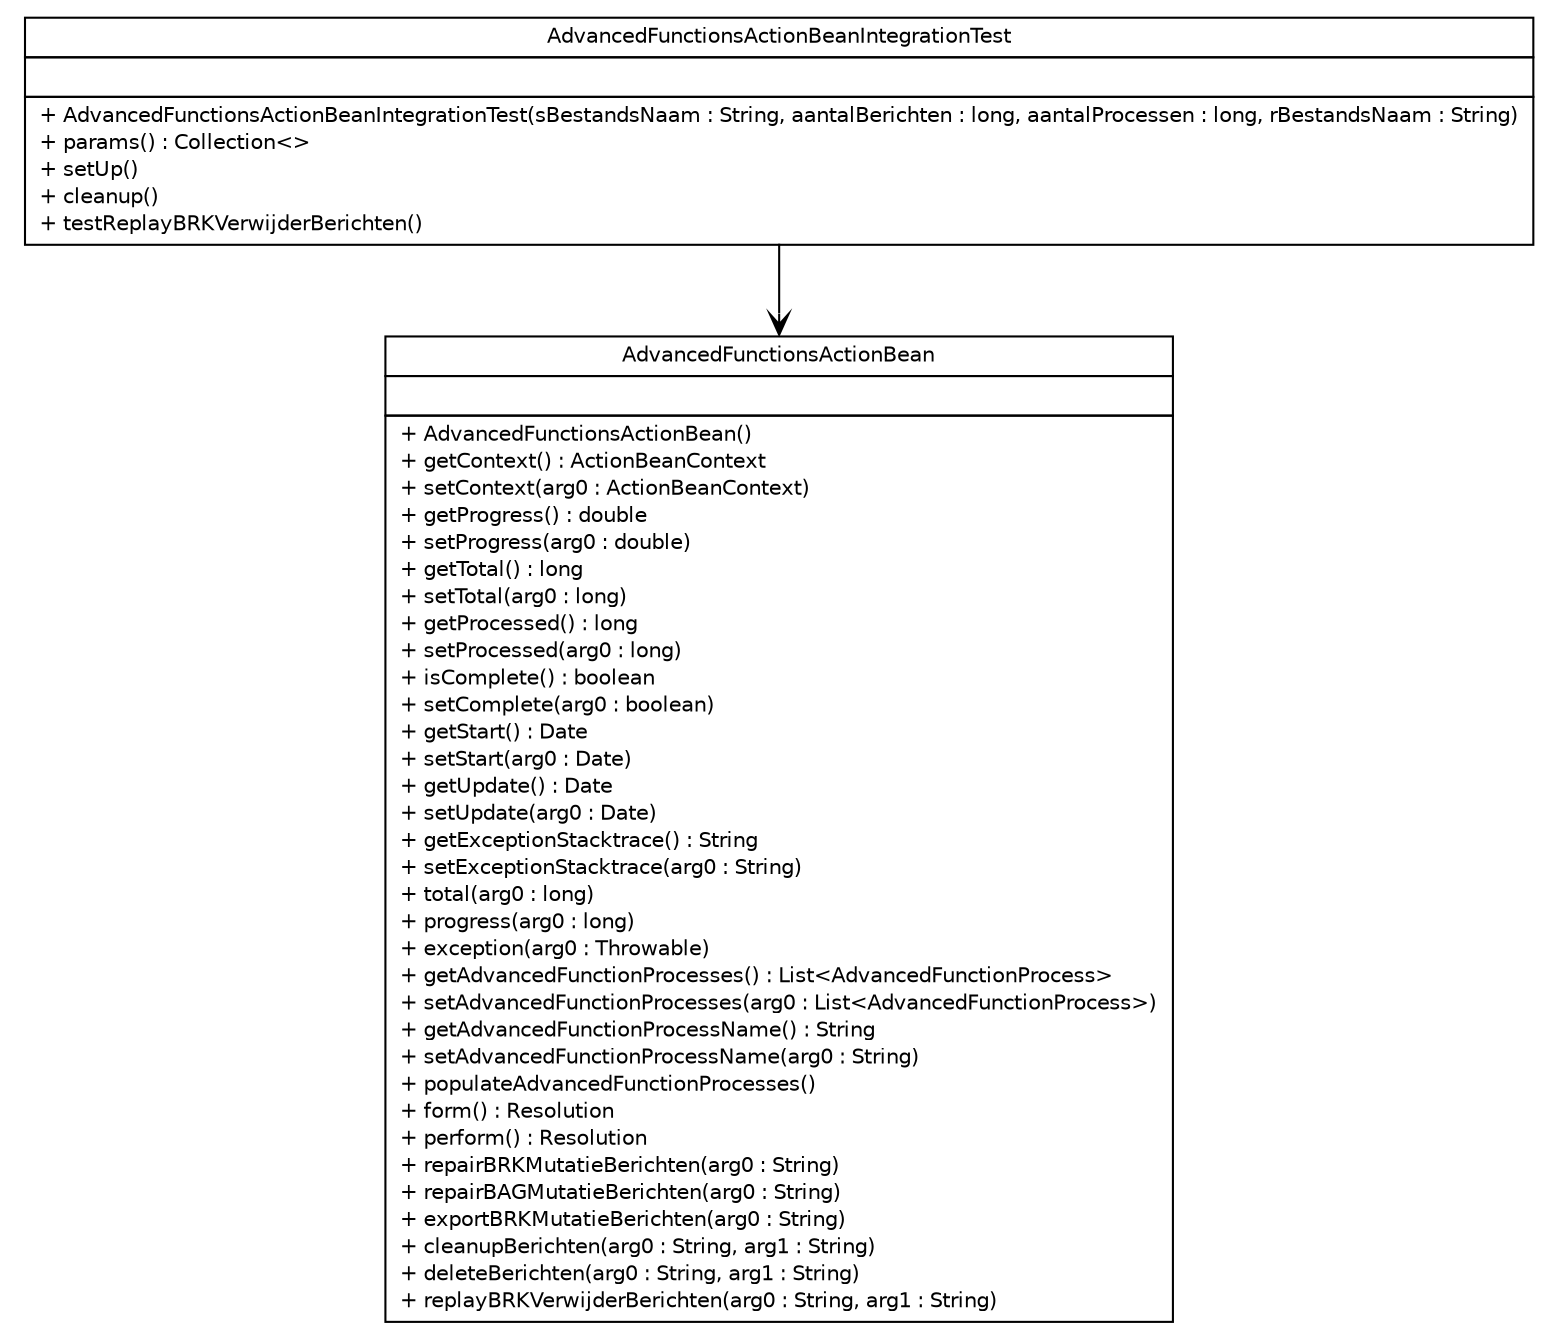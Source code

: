 #!/usr/local/bin/dot
#
# Class diagram 
# Generated by UMLGraph version R5_6-24-gf6e263 (http://www.umlgraph.org/)
#

digraph G {
	edge [fontname="Helvetica",fontsize=10,labelfontname="Helvetica",labelfontsize=10];
	node [fontname="Helvetica",fontsize=10,shape=plaintext];
	nodesep=0.25;
	ranksep=0.5;
	// nl.b3p.brmo.service.stripes.AdvancedFunctionsActionBeanIntegrationTest
	c6 [label=<<table title="nl.b3p.brmo.service.stripes.AdvancedFunctionsActionBeanIntegrationTest" border="0" cellborder="1" cellspacing="0" cellpadding="2" port="p" href="./AdvancedFunctionsActionBeanIntegrationTest.html">
		<tr><td><table border="0" cellspacing="0" cellpadding="1">
<tr><td align="center" balign="center"> AdvancedFunctionsActionBeanIntegrationTest </td></tr>
		</table></td></tr>
		<tr><td><table border="0" cellspacing="0" cellpadding="1">
<tr><td align="left" balign="left">  </td></tr>
		</table></td></tr>
		<tr><td><table border="0" cellspacing="0" cellpadding="1">
<tr><td align="left" balign="left"> + AdvancedFunctionsActionBeanIntegrationTest(sBestandsNaam : String, aantalBerichten : long, aantalProcessen : long, rBestandsNaam : String) </td></tr>
<tr><td align="left" balign="left"> + params() : Collection&lt;&gt; </td></tr>
<tr><td align="left" balign="left"> + setUp() </td></tr>
<tr><td align="left" balign="left"> + cleanup() </td></tr>
<tr><td align="left" balign="left"> + testReplayBRKVerwijderBerichten() </td></tr>
		</table></td></tr>
		</table>>, URL="./AdvancedFunctionsActionBeanIntegrationTest.html", fontname="Helvetica", fontcolor="black", fontsize=10.0];
	// nl.b3p.brmo.service.stripes.AdvancedFunctionsActionBeanIntegrationTest NAVASSOC nl.b3p.brmo.service.stripes.AdvancedFunctionsActionBean
	c6:p -> c8:p [taillabel="", label="", headlabel="", fontname="Helvetica", fontcolor="black", fontsize=10.0, color="black", arrowhead=open];
	// nl.b3p.brmo.service.stripes.AdvancedFunctionsActionBean
	c8 [label=<<table title="nl.b3p.brmo.service.stripes.AdvancedFunctionsActionBean" border="0" cellborder="1" cellspacing="0" cellpadding="2" port="p">
		<tr><td><table border="0" cellspacing="0" cellpadding="1">
<tr><td align="center" balign="center"> AdvancedFunctionsActionBean </td></tr>
		</table></td></tr>
		<tr><td><table border="0" cellspacing="0" cellpadding="1">
<tr><td align="left" balign="left">  </td></tr>
		</table></td></tr>
		<tr><td><table border="0" cellspacing="0" cellpadding="1">
<tr><td align="left" balign="left"> + AdvancedFunctionsActionBean() </td></tr>
<tr><td align="left" balign="left"> + getContext() : ActionBeanContext </td></tr>
<tr><td align="left" balign="left"> + setContext(arg0 : ActionBeanContext) </td></tr>
<tr><td align="left" balign="left"> + getProgress() : double </td></tr>
<tr><td align="left" balign="left"> + setProgress(arg0 : double) </td></tr>
<tr><td align="left" balign="left"> + getTotal() : long </td></tr>
<tr><td align="left" balign="left"> + setTotal(arg0 : long) </td></tr>
<tr><td align="left" balign="left"> + getProcessed() : long </td></tr>
<tr><td align="left" balign="left"> + setProcessed(arg0 : long) </td></tr>
<tr><td align="left" balign="left"> + isComplete() : boolean </td></tr>
<tr><td align="left" balign="left"> + setComplete(arg0 : boolean) </td></tr>
<tr><td align="left" balign="left"> + getStart() : Date </td></tr>
<tr><td align="left" balign="left"> + setStart(arg0 : Date) </td></tr>
<tr><td align="left" balign="left"> + getUpdate() : Date </td></tr>
<tr><td align="left" balign="left"> + setUpdate(arg0 : Date) </td></tr>
<tr><td align="left" balign="left"> + getExceptionStacktrace() : String </td></tr>
<tr><td align="left" balign="left"> + setExceptionStacktrace(arg0 : String) </td></tr>
<tr><td align="left" balign="left"> + total(arg0 : long) </td></tr>
<tr><td align="left" balign="left"> + progress(arg0 : long) </td></tr>
<tr><td align="left" balign="left"> + exception(arg0 : Throwable) </td></tr>
<tr><td align="left" balign="left"> + getAdvancedFunctionProcesses() : List&lt;AdvancedFunctionProcess&gt; </td></tr>
<tr><td align="left" balign="left"> + setAdvancedFunctionProcesses(arg0 : List&lt;AdvancedFunctionProcess&gt;) </td></tr>
<tr><td align="left" balign="left"> + getAdvancedFunctionProcessName() : String </td></tr>
<tr><td align="left" balign="left"> + setAdvancedFunctionProcessName(arg0 : String) </td></tr>
<tr><td align="left" balign="left"> + populateAdvancedFunctionProcesses() </td></tr>
<tr><td align="left" balign="left"> + form() : Resolution </td></tr>
<tr><td align="left" balign="left"> + perform() : Resolution </td></tr>
<tr><td align="left" balign="left"> + repairBRKMutatieBerichten(arg0 : String) </td></tr>
<tr><td align="left" balign="left"> + repairBAGMutatieBerichten(arg0 : String) </td></tr>
<tr><td align="left" balign="left"> + exportBRKMutatieBerichten(arg0 : String) </td></tr>
<tr><td align="left" balign="left"> + cleanupBerichten(arg0 : String, arg1 : String) </td></tr>
<tr><td align="left" balign="left"> + deleteBerichten(arg0 : String, arg1 : String) </td></tr>
<tr><td align="left" balign="left"> + replayBRKVerwijderBerichten(arg0 : String, arg1 : String) </td></tr>
		</table></td></tr>
		</table>>, URL="null", fontname="Helvetica", fontcolor="black", fontsize=10.0];
}

